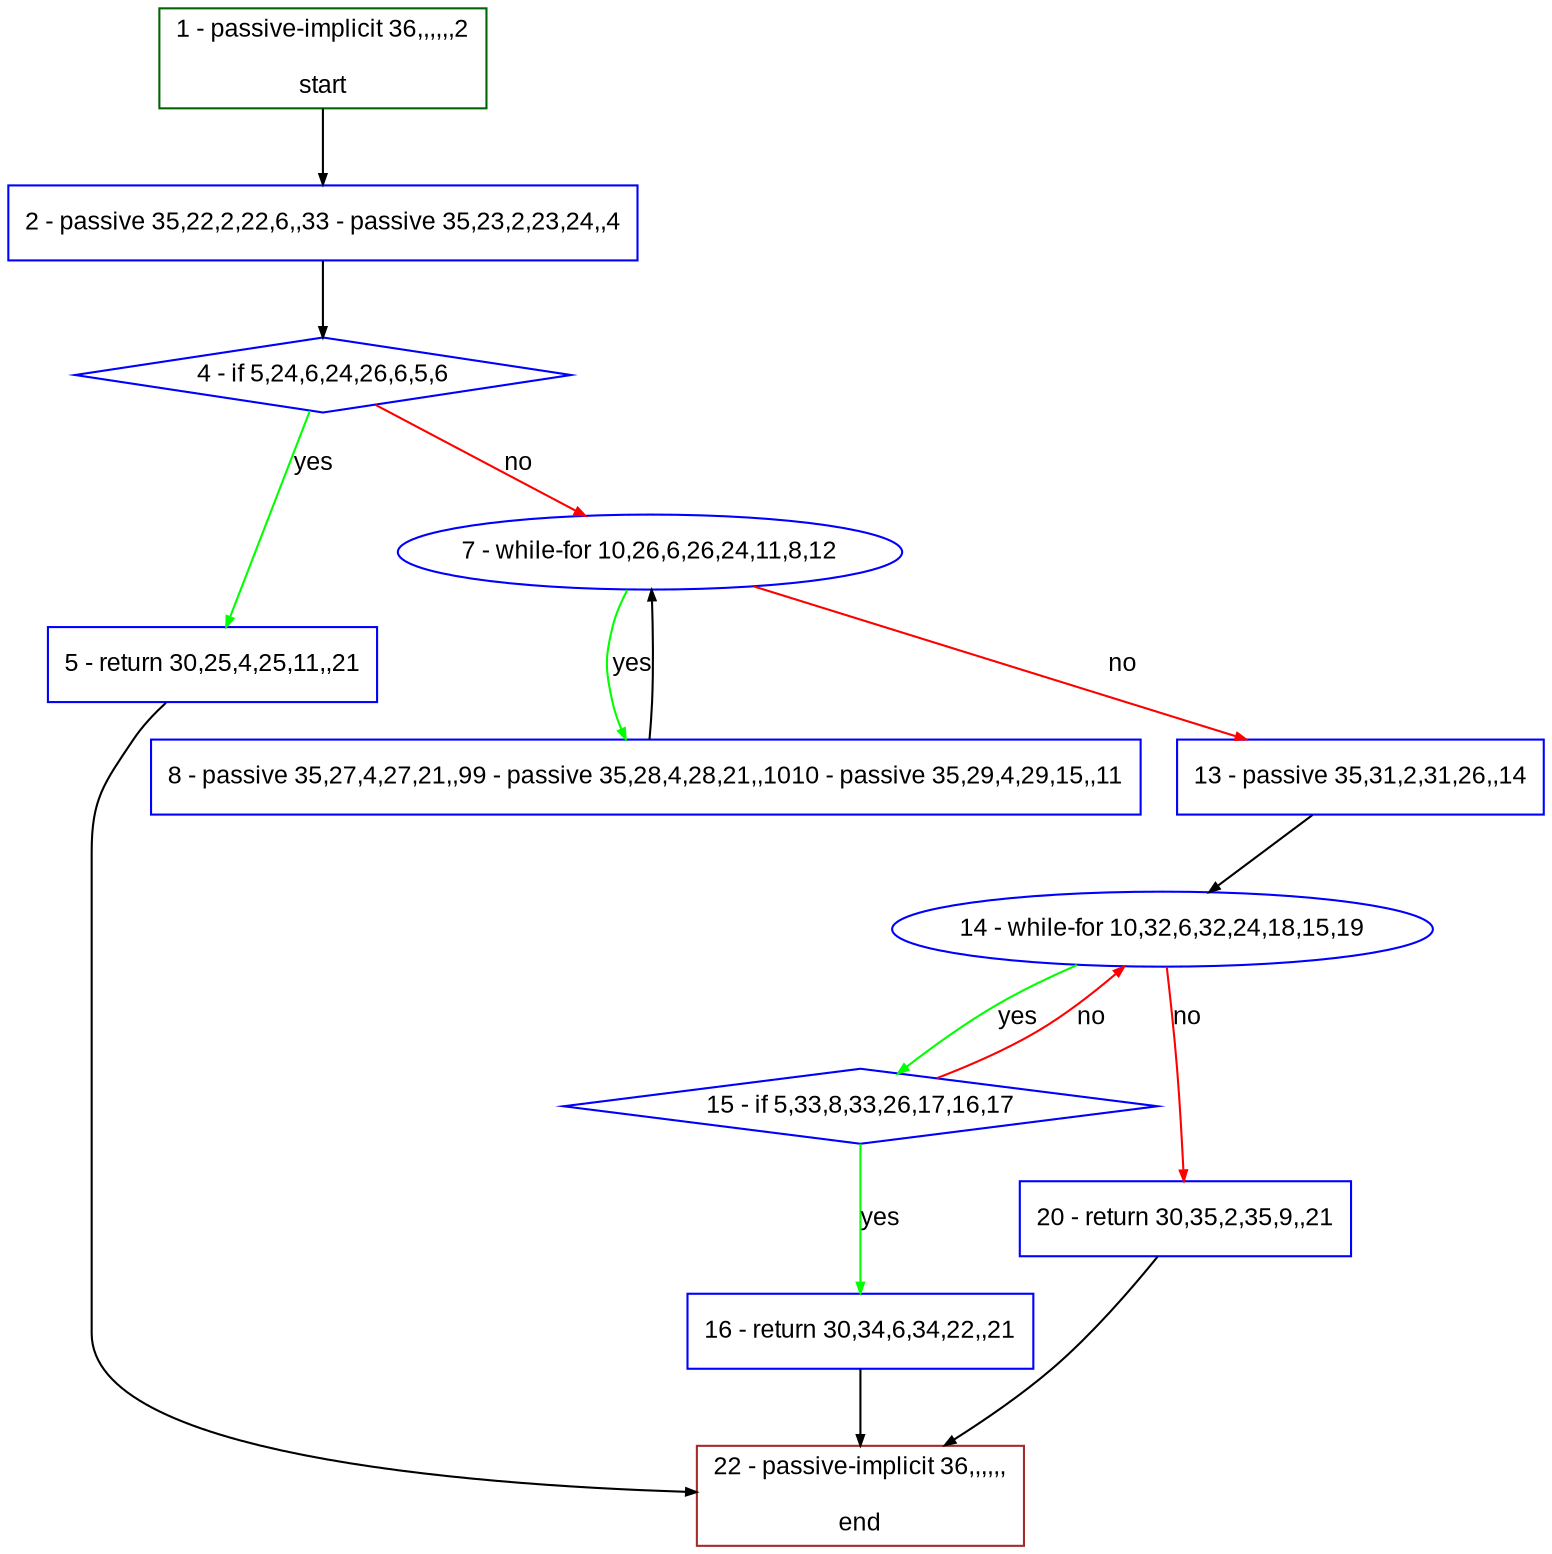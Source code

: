 digraph "" {
  graph [bgcolor="white", fillcolor="#FFFFCC", pack="true", packmode="clust", fontname="Arial", label="", fontsize="12", compound="true", style="rounded,filled"];
  node [node_initialized="no", fillcolor="white", fontname="Arial", label="", color="grey", fontsize="12", fixedsize="false", compound="true", shape="rectangle", style="filled"];
  edge [arrowtail="none", lhead="", fontcolor="black", fontname="Arial", label="", color="black", fontsize="12", arrowhead="normal", arrowsize="0.5", compound="true", ltail="", dir="forward"];
  __N1 [fillcolor="#ffffff", label="2 - passive 35,22,2,22,6,,33 - passive 35,23,2,23,24,,4", color="#0000ff", shape="box", style="filled"];
  __N2 [fillcolor="#ffffff", label="1 - passive-implicit 36,,,,,,2\n\nstart", color="#006400", shape="box", style="filled"];
  __N3 [fillcolor="#ffffff", label="4 - if 5,24,6,24,26,6,5,6", color="#0000ff", shape="diamond", style="filled"];
  __N4 [fillcolor="#ffffff", label="5 - return 30,25,4,25,11,,21", color="#0000ff", shape="box", style="filled"];
  __N5 [fillcolor="#ffffff", label="7 - while-for 10,26,6,26,24,11,8,12", color="#0000ff", shape="oval", style="filled"];
  __N6 [fillcolor="#ffffff", label="22 - passive-implicit 36,,,,,,\n\nend", color="#a52a2a", shape="box", style="filled"];
  __N7 [fillcolor="#ffffff", label="8 - passive 35,27,4,27,21,,99 - passive 35,28,4,28,21,,1010 - passive 35,29,4,29,15,,11", color="#0000ff", shape="box", style="filled"];
  __N8 [fillcolor="#ffffff", label="13 - passive 35,31,2,31,26,,14", color="#0000ff", shape="box", style="filled"];
  __N9 [fillcolor="#ffffff", label="14 - while-for 10,32,6,32,24,18,15,19", color="#0000ff", shape="oval", style="filled"];
  __N10 [fillcolor="#ffffff", label="15 - if 5,33,8,33,26,17,16,17", color="#0000ff", shape="diamond", style="filled"];
  __N11 [fillcolor="#ffffff", label="20 - return 30,35,2,35,9,,21", color="#0000ff", shape="box", style="filled"];
  __N12 [fillcolor="#ffffff", label="16 - return 30,34,6,34,22,,21", color="#0000ff", shape="box", style="filled"];
  __N2 -> __N1 [arrowtail="none", color="#000000", label="", arrowhead="normal", dir="forward"];
  __N1 -> __N3 [arrowtail="none", color="#000000", label="", arrowhead="normal", dir="forward"];
  __N3 -> __N4 [arrowtail="none", color="#00ff00", label="yes", arrowhead="normal", dir="forward"];
  __N3 -> __N5 [arrowtail="none", color="#ff0000", label="no", arrowhead="normal", dir="forward"];
  __N4 -> __N6 [arrowtail="none", color="#000000", label="", arrowhead="normal", dir="forward"];
  __N5 -> __N7 [arrowtail="none", color="#00ff00", label="yes", arrowhead="normal", dir="forward"];
  __N7 -> __N5 [arrowtail="none", color="#000000", label="", arrowhead="normal", dir="forward"];
  __N5 -> __N8 [arrowtail="none", color="#ff0000", label="no", arrowhead="normal", dir="forward"];
  __N8 -> __N9 [arrowtail="none", color="#000000", label="", arrowhead="normal", dir="forward"];
  __N9 -> __N10 [arrowtail="none", color="#00ff00", label="yes", arrowhead="normal", dir="forward"];
  __N10 -> __N9 [arrowtail="none", color="#ff0000", label="no", arrowhead="normal", dir="forward"];
  __N9 -> __N11 [arrowtail="none", color="#ff0000", label="no", arrowhead="normal", dir="forward"];
  __N10 -> __N12 [arrowtail="none", color="#00ff00", label="yes", arrowhead="normal", dir="forward"];
  __N12 -> __N6 [arrowtail="none", color="#000000", label="", arrowhead="normal", dir="forward"];
  __N11 -> __N6 [arrowtail="none", color="#000000", label="", arrowhead="normal", dir="forward"];
}
